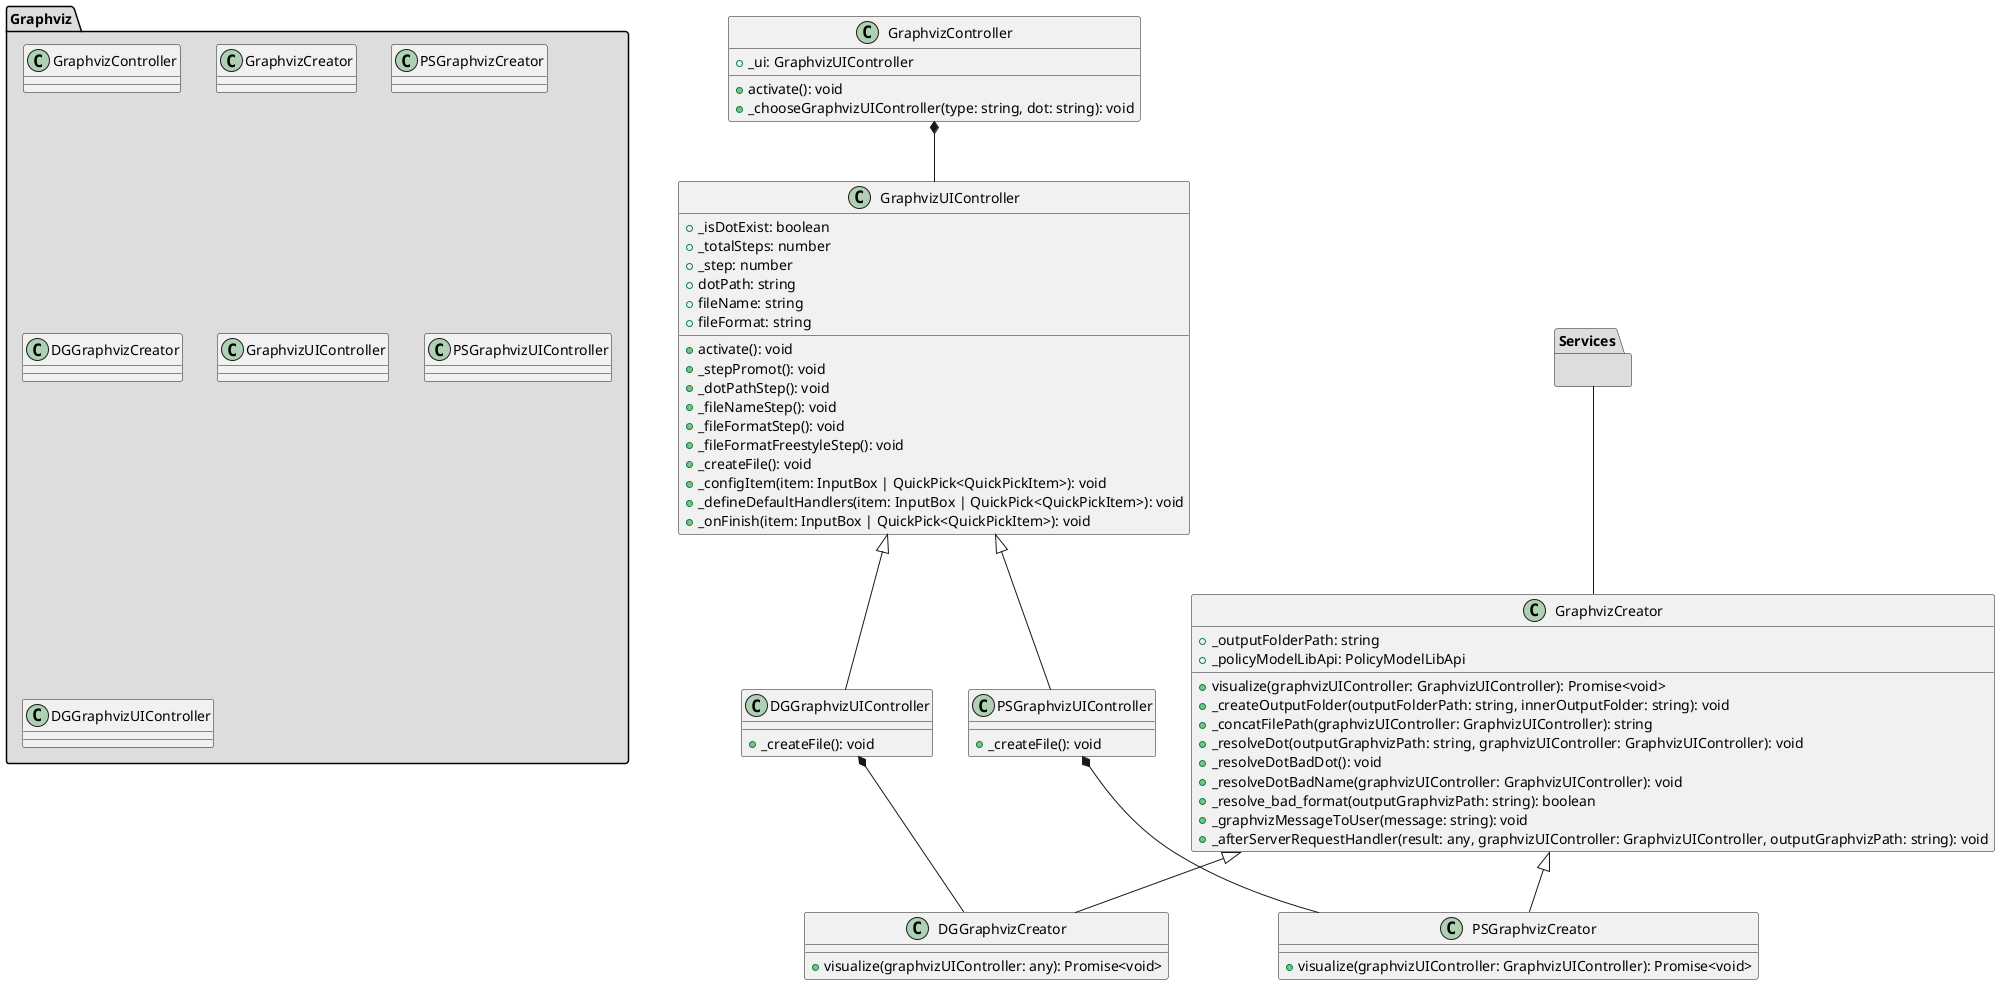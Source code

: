 @startuml

package Graphviz #DDDDDD{
	class GraphvizController
	class GraphvizCreator
	class PSGraphvizCreator
	class DGGraphvizCreator
	class GraphvizUIController
    class PSGraphvizUIController
    class DGGraphvizUIController
}

class GraphvizController {
    +_ui: GraphvizUIController
    +activate(): void
    +_chooseGraphvizUIController(type: string, dot: string): void
}
class GraphvizCreator {
    +_outputFolderPath: string
    +_policyModelLibApi: PolicyModelLibApi
    +visualize(graphvizUIController: GraphvizUIController): Promise<void>
    +_createOutputFolder(outputFolderPath: string, innerOutputFolder: string): void
    +_concatFilePath(graphvizUIController: GraphvizUIController): string
    +_resolveDot(outputGraphvizPath: string, graphvizUIController: GraphvizUIController): void
    +_resolveDotBadDot(): void
    +_resolveDotBadName(graphvizUIController: GraphvizUIController): void
    +_resolve_bad_format(outputGraphvizPath: string): boolean
    +_graphvizMessageToUser(message: string): void
    +_afterServerRequestHandler(result: any, graphvizUIController: GraphvizUIController, outputGraphvizPath: string): void
}
class PSGraphvizCreator extends GraphvizCreator {
    +visualize(graphvizUIController: GraphvizUIController): Promise<void>
}
class DGGraphvizCreator extends GraphvizCreator {
    +visualize(graphvizUIController: any): Promise<void>
}
class GraphvizUIController {
    +_isDotExist: boolean
    +_totalSteps: number
    +_step: number
    +dotPath: string
    +fileName: string
    +fileFormat: string
    +activate(): void
    +_stepPromot(): void
    +_dotPathStep(): void
    +_fileNameStep(): void
    +_fileFormatStep(): void
    +_fileFormatFreestyleStep(): void
    +_createFile(): void
    +_configItem(item: InputBox | QuickPick<QuickPickItem>): void
    +_defineDefaultHandlers(item: InputBox | QuickPick<QuickPickItem>): void
    +_onFinish(item: InputBox | QuickPick<QuickPickItem>): void
}
class PSGraphvizUIController extends GraphvizUIController {
    +_createFile(): void
}
class DGGraphvizUIController extends GraphvizUIController {
    +_createFile(): void
}

GraphvizController *-- GraphvizUIController
PSGraphvizUIController *-- PSGraphvizCreator
DGGraphvizUIController *-- DGGraphvizCreator


Services -- GraphvizCreator


package Services #DDDDDD{

}




@enduml